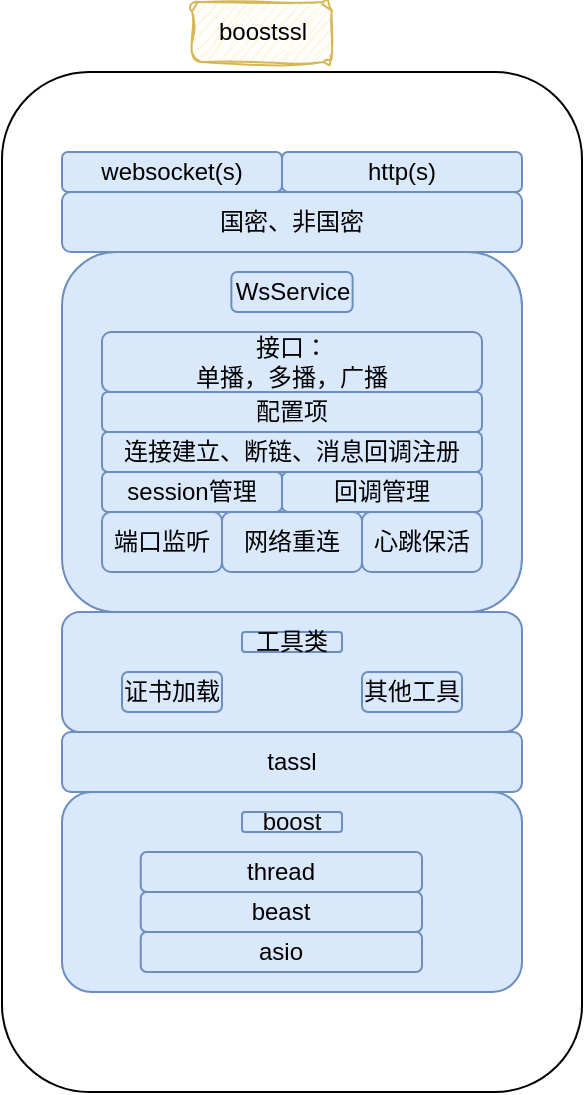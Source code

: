 <mxfile version="21.0.8" type="github">
  <diagram name="第 1 页" id="xnZAwhMRTV7Df8u25ypF">
    <mxGraphModel dx="1434" dy="796" grid="1" gridSize="10" guides="1" tooltips="1" connect="1" arrows="1" fold="1" page="1" pageScale="1" pageWidth="827" pageHeight="1169" math="0" shadow="0">
      <root>
        <mxCell id="0" />
        <mxCell id="1" parent="0" />
        <mxCell id="gdcxHCw4ucIBvffqDUHt-31" value="" style="rounded=1;whiteSpace=wrap;html=1;" vertex="1" parent="1">
          <mxGeometry x="200" y="200" width="290" height="510" as="geometry" />
        </mxCell>
        <mxCell id="gdcxHCw4ucIBvffqDUHt-12" value="" style="rounded=1;whiteSpace=wrap;html=1;fillColor=#dae8fc;strokeColor=#6c8ebf;" vertex="1" parent="1">
          <mxGeometry x="230" y="560" width="230" height="100" as="geometry" />
        </mxCell>
        <mxCell id="gdcxHCw4ucIBvffqDUHt-1" value="websocket(s)" style="rounded=1;whiteSpace=wrap;html=1;fillColor=#dae8fc;strokeColor=#6c8ebf;" vertex="1" parent="1">
          <mxGeometry x="230" y="240" width="110" height="20" as="geometry" />
        </mxCell>
        <mxCell id="gdcxHCw4ucIBvffqDUHt-2" value="http(s)" style="rounded=1;whiteSpace=wrap;html=1;fillColor=#dae8fc;strokeColor=#6c8ebf;" vertex="1" parent="1">
          <mxGeometry x="340" y="240" width="120" height="20" as="geometry" />
        </mxCell>
        <mxCell id="gdcxHCw4ucIBvffqDUHt-3" value="国密、非国密" style="rounded=1;whiteSpace=wrap;html=1;fillColor=#dae8fc;strokeColor=#6c8ebf;" vertex="1" parent="1">
          <mxGeometry x="230" y="260" width="230" height="30" as="geometry" />
        </mxCell>
        <mxCell id="gdcxHCw4ucIBvffqDUHt-4" value="" style="rounded=1;whiteSpace=wrap;html=1;fillColor=#dae8fc;strokeColor=#6c8ebf;" vertex="1" parent="1">
          <mxGeometry x="230" y="290" width="230" height="180" as="geometry" />
        </mxCell>
        <mxCell id="gdcxHCw4ucIBvffqDUHt-5" value="asio" style="rounded=1;whiteSpace=wrap;html=1;fillColor=#dae8fc;strokeColor=#6c8ebf;" vertex="1" parent="1">
          <mxGeometry x="269.37" y="630" width="140.63" height="20" as="geometry" />
        </mxCell>
        <mxCell id="gdcxHCw4ucIBvffqDUHt-6" value="beast" style="rounded=1;whiteSpace=wrap;html=1;fillColor=#dae8fc;strokeColor=#6c8ebf;" vertex="1" parent="1">
          <mxGeometry x="269.37" y="610" width="140.63" height="20" as="geometry" />
        </mxCell>
        <mxCell id="gdcxHCw4ucIBvffqDUHt-7" value="tassl" style="rounded=1;whiteSpace=wrap;html=1;fillColor=#dae8fc;strokeColor=#6c8ebf;" vertex="1" parent="1">
          <mxGeometry x="230" y="530" width="230" height="30" as="geometry" />
        </mxCell>
        <mxCell id="gdcxHCw4ucIBvffqDUHt-8" value="" style="rounded=1;whiteSpace=wrap;html=1;fillColor=#dae8fc;strokeColor=#6c8ebf;" vertex="1" parent="1">
          <mxGeometry x="230" y="470" width="230" height="60" as="geometry" />
        </mxCell>
        <mxCell id="gdcxHCw4ucIBvffqDUHt-9" value="工具类" style="rounded=1;whiteSpace=wrap;html=1;fillColor=#dae8fc;strokeColor=#6c8ebf;" vertex="1" parent="1">
          <mxGeometry x="320" y="480" width="50" height="10" as="geometry" />
        </mxCell>
        <mxCell id="gdcxHCw4ucIBvffqDUHt-10" value="证书加载" style="rounded=1;whiteSpace=wrap;html=1;fillColor=#dae8fc;strokeColor=#6c8ebf;" vertex="1" parent="1">
          <mxGeometry x="260" y="500" width="50" height="20" as="geometry" />
        </mxCell>
        <mxCell id="gdcxHCw4ucIBvffqDUHt-11" value="其他工具" style="rounded=1;whiteSpace=wrap;html=1;fillColor=#dae8fc;strokeColor=#6c8ebf;" vertex="1" parent="1">
          <mxGeometry x="380" y="500" width="50" height="20" as="geometry" />
        </mxCell>
        <mxCell id="gdcxHCw4ucIBvffqDUHt-13" value="thread" style="rounded=1;whiteSpace=wrap;html=1;fillColor=#dae8fc;strokeColor=#6c8ebf;" vertex="1" parent="1">
          <mxGeometry x="269.37" y="590" width="140.63" height="20" as="geometry" />
        </mxCell>
        <mxCell id="gdcxHCw4ucIBvffqDUHt-14" value="boost" style="rounded=1;whiteSpace=wrap;html=1;fillColor=#dae8fc;strokeColor=#6c8ebf;glass=0;" vertex="1" parent="1">
          <mxGeometry x="320" y="570" width="50" height="10" as="geometry" />
        </mxCell>
        <mxCell id="gdcxHCw4ucIBvffqDUHt-16" value="WsService" style="rounded=1;whiteSpace=wrap;html=1;fillColor=#dae8fc;strokeColor=#6c8ebf;" vertex="1" parent="1">
          <mxGeometry x="314.68" y="300" width="60.63" height="20" as="geometry" />
        </mxCell>
        <mxCell id="gdcxHCw4ucIBvffqDUHt-17" value="配置项" style="rounded=1;whiteSpace=wrap;html=1;fillColor=#dae8fc;strokeColor=#6c8ebf;" vertex="1" parent="1">
          <mxGeometry x="250" y="360" width="190" height="20" as="geometry" />
        </mxCell>
        <mxCell id="gdcxHCw4ucIBvffqDUHt-18" value="网络重连" style="rounded=1;whiteSpace=wrap;html=1;fillColor=#dae8fc;strokeColor=#6c8ebf;" vertex="1" parent="1">
          <mxGeometry x="310" y="420" width="70" height="30" as="geometry" />
        </mxCell>
        <mxCell id="gdcxHCw4ucIBvffqDUHt-19" value="连接建立、断链、消息回调注册" style="rounded=1;whiteSpace=wrap;html=1;fillColor=#dae8fc;strokeColor=#6c8ebf;" vertex="1" parent="1">
          <mxGeometry x="250" y="380" width="190" height="20" as="geometry" />
        </mxCell>
        <mxCell id="gdcxHCw4ucIBvffqDUHt-21" value="端口监听" style="rounded=1;whiteSpace=wrap;html=1;fillColor=#dae8fc;strokeColor=#6c8ebf;" vertex="1" parent="1">
          <mxGeometry x="250" y="420" width="60" height="30" as="geometry" />
        </mxCell>
        <mxCell id="gdcxHCw4ucIBvffqDUHt-22" value="session管理" style="rounded=1;whiteSpace=wrap;html=1;fillColor=#dae8fc;strokeColor=#6c8ebf;" vertex="1" parent="1">
          <mxGeometry x="250" y="400" width="90" height="20" as="geometry" />
        </mxCell>
        <mxCell id="gdcxHCw4ucIBvffqDUHt-28" value="心跳保活" style="rounded=1;whiteSpace=wrap;html=1;fillColor=#dae8fc;strokeColor=#6c8ebf;" vertex="1" parent="1">
          <mxGeometry x="380" y="420" width="60" height="30" as="geometry" />
        </mxCell>
        <mxCell id="gdcxHCw4ucIBvffqDUHt-29" value="回调管理" style="rounded=1;whiteSpace=wrap;html=1;fillColor=#dae8fc;strokeColor=#6c8ebf;" vertex="1" parent="1">
          <mxGeometry x="340" y="400" width="100" height="20" as="geometry" />
        </mxCell>
        <mxCell id="gdcxHCw4ucIBvffqDUHt-30" value="接口：&lt;br&gt;单播，多播，广播" style="rounded=1;whiteSpace=wrap;html=1;fillColor=#dae8fc;strokeColor=#6c8ebf;" vertex="1" parent="1">
          <mxGeometry x="250" y="330" width="190" height="30" as="geometry" />
        </mxCell>
        <mxCell id="gdcxHCw4ucIBvffqDUHt-32" value="boostssl" style="text;html=1;align=center;verticalAlign=middle;resizable=0;points=[];autosize=1;strokeColor=#d6b656;fillColor=#fff2cc;rounded=1;sketch=1;curveFitting=1;jiggle=2;" vertex="1" parent="1">
          <mxGeometry x="295" y="165" width="70" height="30" as="geometry" />
        </mxCell>
      </root>
    </mxGraphModel>
  </diagram>
</mxfile>
